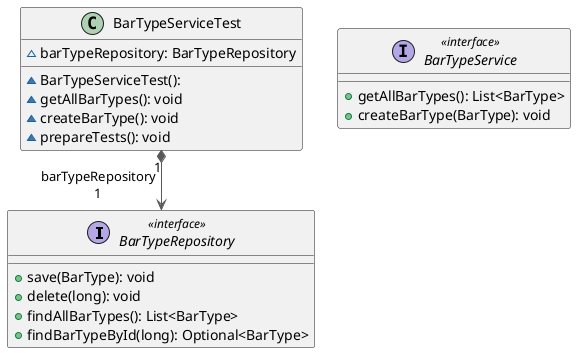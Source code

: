 @startuml

top to bottom direction
skinparam linetype ortho

interface BarTypeRepository << interface >> {
  + save(BarType): void
  + delete(long): void
  + findAllBarTypes(): List<BarType>
  + findBarTypeById(long): Optional<BarType>
}
interface BarTypeService << interface >> {
  + getAllBarTypes(): List<BarType>
  + createBarType(BarType): void
}
class BarTypeServiceTest {
  ~ BarTypeServiceTest(): 
  ~ barTypeRepository: BarTypeRepository
  ~ getAllBarTypes(): void
  ~ createBarType(): void
  ~ prepareTests(): void
}

BarTypeServiceTest "1" *-[#595959,plain]-> "barTypeRepository\n1" BarTypeRepository  
@enduml
